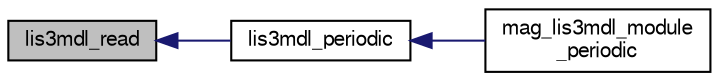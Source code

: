 digraph "lis3mdl_read"
{
  edge [fontname="FreeSans",fontsize="10",labelfontname="FreeSans",labelfontsize="10"];
  node [fontname="FreeSans",fontsize="10",shape=record];
  rankdir="LR";
  Node1 [label="lis3mdl_read",height=0.2,width=0.4,color="black", fillcolor="grey75", style="filled", fontcolor="black"];
  Node1 -> Node2 [dir="back",color="midnightblue",fontsize="10",style="solid",fontname="FreeSans"];
  Node2 [label="lis3mdl_periodic",height=0.2,width=0.4,color="black", fillcolor="white", style="filled",URL="$lis3mdl_8h.html#ac9bc501edf81be7fe225feabca69af21",tooltip="convenience function: read or start configuration if not already initialized "];
  Node2 -> Node3 [dir="back",color="midnightblue",fontsize="10",style="solid",fontname="FreeSans"];
  Node3 [label="mag_lis3mdl_module\l_periodic",height=0.2,width=0.4,color="black", fillcolor="white", style="filled",URL="$mag__lis3mdl_8h.html#afe2b496b6f26ead3d40da59a4cfda5fa"];
}
